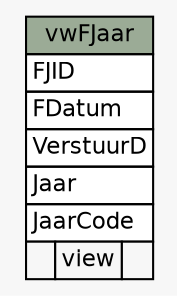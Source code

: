 // dot 2.40.1 on Linux 4.19.0-5-amd64
// SchemaSpy rev 590
digraph "vwFJaar" {
  graph [
    rankdir="RL"
    bgcolor="#f7f7f7"
    nodesep="0.18"
    ranksep="0.46"
    fontname="Helvetica"
    fontsize="11"
  ];
  node [
    fontname="Helvetica"
    fontsize="11"
    shape="plaintext"
  ];
  edge [
    arrowsize="0.8"
  ];
  "vwFJaar" [
    label=<
    <TABLE BORDER="0" CELLBORDER="1" CELLSPACING="0" BGCOLOR="#ffffff">
      <TR><TD COLSPAN="3" BGCOLOR="#9bab96" ALIGN="CENTER">vwFJaar</TD></TR>
      <TR><TD PORT="FJID" COLSPAN="3" ALIGN="LEFT">FJID</TD></TR>
      <TR><TD PORT="FDatum" COLSPAN="3" ALIGN="LEFT">FDatum</TD></TR>
      <TR><TD PORT="VerstuurD" COLSPAN="3" ALIGN="LEFT">VerstuurD</TD></TR>
      <TR><TD PORT="Jaar" COLSPAN="3" ALIGN="LEFT">Jaar</TD></TR>
      <TR><TD PORT="JaarCode" COLSPAN="3" ALIGN="LEFT">JaarCode</TD></TR>
      <TR><TD ALIGN="LEFT" BGCOLOR="#f7f7f7">  </TD><TD ALIGN="RIGHT" BGCOLOR="#f7f7f7">view</TD><TD ALIGN="RIGHT" BGCOLOR="#f7f7f7">  </TD></TR>
    </TABLE>>
    URL="tables/vwFJaar.html"
    tooltip="vwFJaar"
  ];
}
